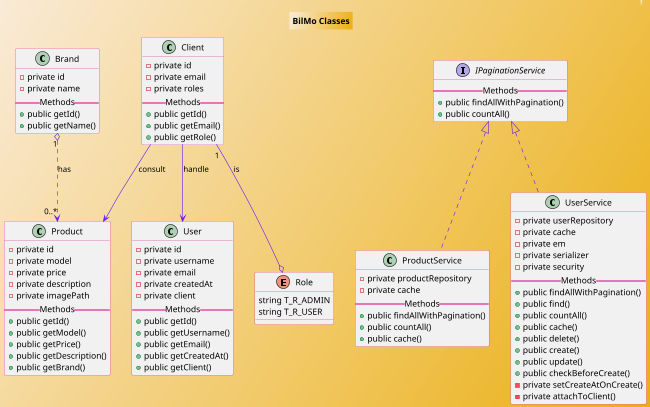 @startuml Classes diagram

skinparam backgroundcolor AntiqueWhite/#EBAF10
scale 650 width

skinparam class {
    ArrowColor #631FF2
    BorderColor #DB2790
}

header ""

TITLE "BilMo Classes"

class Brand {
    - private id
    - private name
    == Methods ==
    + public getId()
    + public getName()
}

class ProductService implements IPaginationService {
    - private productRepository
    - private cache
    == Methods ==
   + public findAllWithPagination()
   + public countAll()
   + public cache()
}

class UserService implements IPaginationService {
    - private userRepository
    - private cache
    - private em
    - private serializer
    - private security
    == Methods ==
    + public findAllWithPagination()
    + public find()
    + public countAll()
    + public cache()
    + public delete()
    + public create()
    + public update()
    + public checkBeforeCreate()
    - private setCreateAtOnCreate()
    - private attachToClient()
}

interface IPaginationService {
    == Methods ==
    + public findAllWithPagination()
    + public countAll()
}

class Client {
    - private id
    - private email
    - private roles
    == Methods ==
    + public getId()
    + public getEmail()
    + public getRole()
}

class Product {
     - private id
     - private model
     - private price
     - private description
     - private imagePath
     == Methods ==
        + public getId()
        + public getModel()
        + public getPrice()
        + public getDescription()
        + public getBrand()
}

class User {
    - private id
    - private username
    - private email
    - private createdAt
    - private client
    == Methods ==
    + public getId()
    + public getUsername()
    + public getEmail()
    + public getCreatedAt()
    + public getClient()
}
'  enum class
enum Role {
    string T_R_ADMIN
    string T_R_USER
}

Brand "1" o..> "0..*" Product:has
Client "1" --o Role:is
Client --> Product: consult
Client --> User: handle


@enduml


@enduml